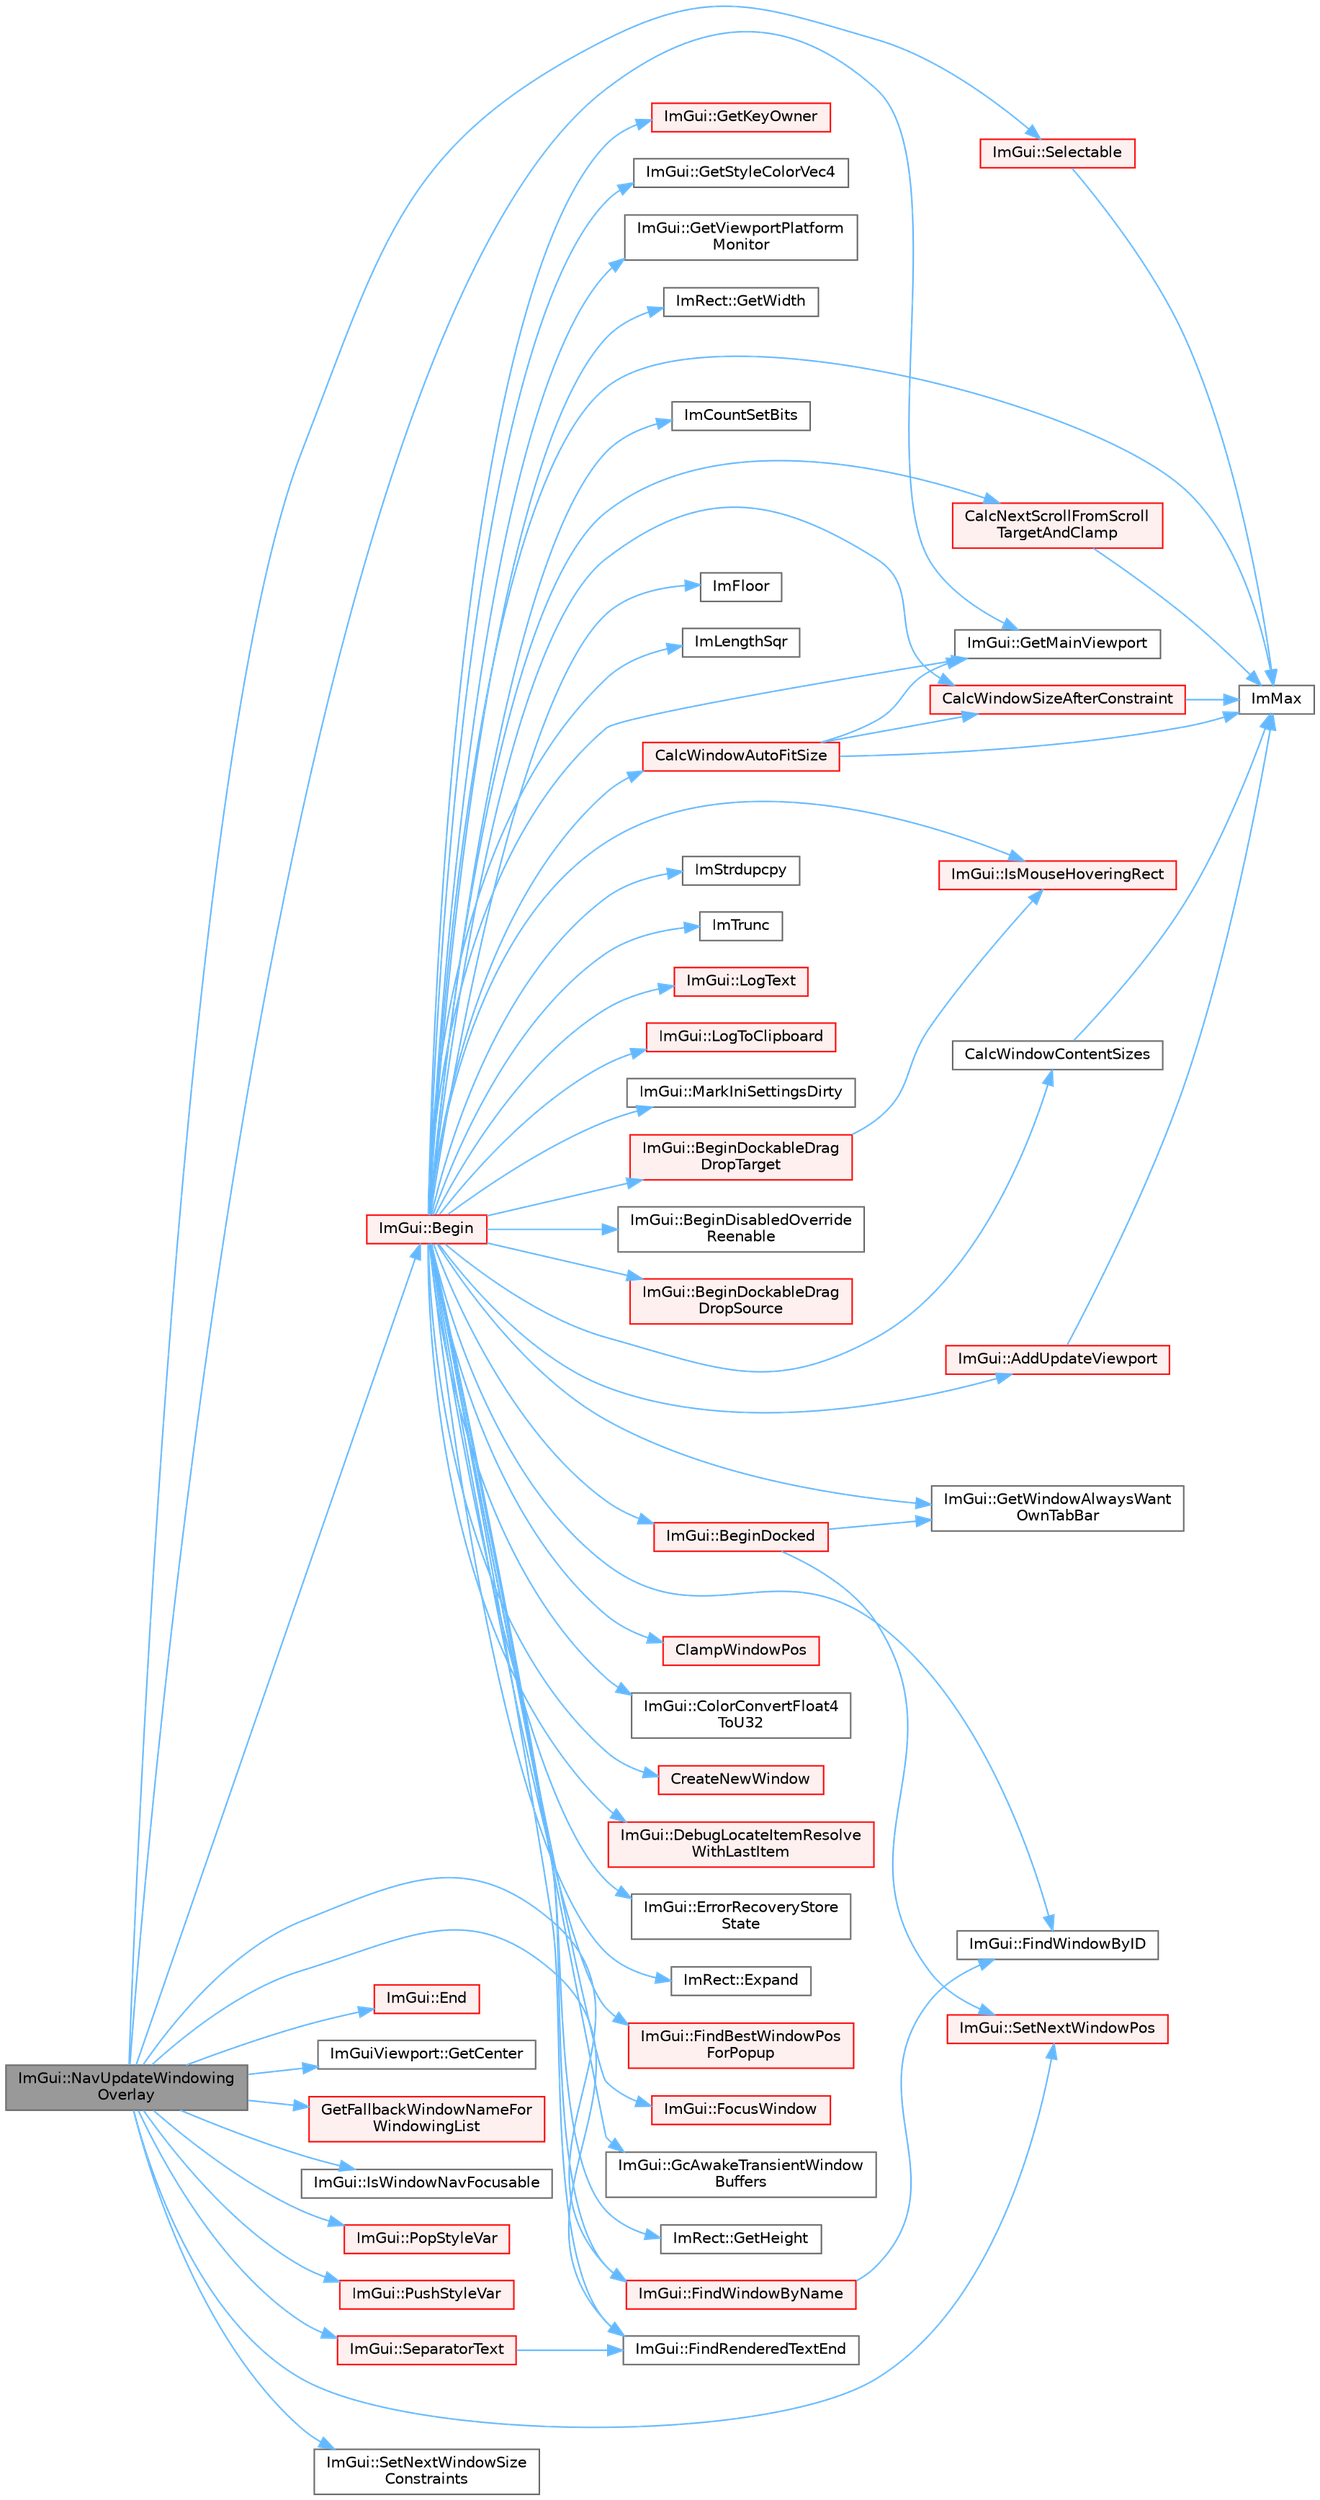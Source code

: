 digraph "ImGui::NavUpdateWindowingOverlay"
{
 // LATEX_PDF_SIZE
  bgcolor="transparent";
  edge [fontname=Helvetica,fontsize=10,labelfontname=Helvetica,labelfontsize=10];
  node [fontname=Helvetica,fontsize=10,shape=box,height=0.2,width=0.4];
  rankdir="LR";
  Node1 [id="Node000001",label="ImGui::NavUpdateWindowing\lOverlay",height=0.2,width=0.4,color="gray40", fillcolor="grey60", style="filled", fontcolor="black",tooltip=" "];
  Node1 -> Node2 [id="edge66_Node000001_Node000002",color="steelblue1",style="solid",tooltip=" "];
  Node2 [id="Node000002",label="ImGui::Begin",height=0.2,width=0.4,color="red", fillcolor="#FFF0F0", style="filled",URL="$namespace_im_gui.html#a581e58db0bc930bafa4a5d23093a2b99",tooltip=" "];
  Node2 -> Node3 [id="edge67_Node000002_Node000003",color="steelblue1",style="solid",tooltip=" "];
  Node3 [id="Node000003",label="ImGui::AddUpdateViewport",height=0.2,width=0.4,color="red", fillcolor="#FFF0F0", style="filled",URL="$namespace_im_gui.html#ada58e5d3e2efc3cef60f213d771408d8",tooltip=" "];
  Node3 -> Node5 [id="edge68_Node000003_Node000005",color="steelblue1",style="solid",tooltip=" "];
  Node5 [id="Node000005",label="ImMax",height=0.2,width=0.4,color="grey40", fillcolor="white", style="filled",URL="$imgui__internal_8h.html#a7667efd95147d0422f140917c71a9226",tooltip=" "];
  Node2 -> Node19 [id="edge69_Node000002_Node000019",color="steelblue1",style="solid",tooltip=" "];
  Node19 [id="Node000019",label="ImGui::BeginDisabledOverride\lReenable",height=0.2,width=0.4,color="grey40", fillcolor="white", style="filled",URL="$namespace_im_gui.html#a26b36756e219b7129f894e1c2feb17a8",tooltip=" "];
  Node2 -> Node20 [id="edge70_Node000002_Node000020",color="steelblue1",style="solid",tooltip=" "];
  Node20 [id="Node000020",label="ImGui::BeginDockableDrag\lDropSource",height=0.2,width=0.4,color="red", fillcolor="#FFF0F0", style="filled",URL="$namespace_im_gui.html#a7a435b1565d4884e42a5ee5667f21a1f",tooltip=" "];
  Node2 -> Node370 [id="edge71_Node000002_Node000370",color="steelblue1",style="solid",tooltip=" "];
  Node370 [id="Node000370",label="ImGui::BeginDockableDrag\lDropTarget",height=0.2,width=0.4,color="red", fillcolor="#FFF0F0", style="filled",URL="$namespace_im_gui.html#a1725ff3becdb963b97c16d69d4c9f308",tooltip=" "];
  Node370 -> Node77 [id="edge72_Node000370_Node000077",color="steelblue1",style="solid",tooltip=" "];
  Node77 [id="Node000077",label="ImGui::IsMouseHoveringRect",height=0.2,width=0.4,color="red", fillcolor="#FFF0F0", style="filled",URL="$namespace_im_gui.html#ae0b8ea0e06c457316d6aed6c5b2a1c25",tooltip=" "];
  Node2 -> Node414 [id="edge73_Node000002_Node000414",color="steelblue1",style="solid",tooltip=" "];
  Node414 [id="Node000414",label="ImGui::BeginDocked",height=0.2,width=0.4,color="red", fillcolor="#FFF0F0", style="filled",URL="$namespace_im_gui.html#a627bb85e7c0ab597360f63719bfb1e55",tooltip=" "];
  Node414 -> Node458 [id="edge74_Node000414_Node000458",color="steelblue1",style="solid",tooltip=" "];
  Node458 [id="Node000458",label="ImGui::GetWindowAlwaysWant\lOwnTabBar",height=0.2,width=0.4,color="grey40", fillcolor="white", style="filled",URL="$namespace_im_gui.html#ae1208499040a30ab6dfd30ca0d14fbc2",tooltip=" "];
  Node414 -> Node26 [id="edge75_Node000414_Node000026",color="steelblue1",style="solid",tooltip=" "];
  Node26 [id="Node000026",label="ImGui::SetNextWindowPos",height=0.2,width=0.4,color="red", fillcolor="#FFF0F0", style="filled",URL="$namespace_im_gui.html#afbccd31113430670b5ab2bf0d6f509bf",tooltip=" "];
  Node2 -> Node262 [id="edge76_Node000002_Node000262",color="steelblue1",style="solid",tooltip=" "];
  Node262 [id="Node000262",label="CalcNextScrollFromScroll\lTargetAndClamp",height=0.2,width=0.4,color="red", fillcolor="#FFF0F0", style="filled",URL="$imgui_8cpp.html#a07abb80a54115cb5cf9da03351e29533",tooltip=" "];
  Node262 -> Node5 [id="edge77_Node000262_Node000005",color="steelblue1",style="solid",tooltip=" "];
  Node2 -> Node238 [id="edge78_Node000002_Node000238",color="steelblue1",style="solid",tooltip=" "];
  Node238 [id="Node000238",label="CalcWindowAutoFitSize",height=0.2,width=0.4,color="red", fillcolor="#FFF0F0", style="filled",URL="$imgui_8cpp.html#acbe6338daf87dc6ab636f02f1367eb41",tooltip=" "];
  Node238 -> Node241 [id="edge79_Node000238_Node000241",color="steelblue1",style="solid",tooltip=" "];
  Node241 [id="Node000241",label="CalcWindowSizeAfterConstraint",height=0.2,width=0.4,color="red", fillcolor="#FFF0F0", style="filled",URL="$imgui_8cpp.html#a0c4618a6985c33c4936f1d9f1c7b26b4",tooltip=" "];
  Node241 -> Node5 [id="edge80_Node000241_Node000005",color="steelblue1",style="solid",tooltip=" "];
  Node238 -> Node242 [id="edge81_Node000238_Node000242",color="steelblue1",style="solid",tooltip=" "];
  Node242 [id="Node000242",label="ImGui::GetMainViewport",height=0.2,width=0.4,color="grey40", fillcolor="white", style="filled",URL="$namespace_im_gui.html#a7bf620af1d66ee7d7b06701894d23e60",tooltip=" "];
  Node238 -> Node5 [id="edge82_Node000238_Node000005",color="steelblue1",style="solid",tooltip=" "];
  Node2 -> Node243 [id="edge83_Node000002_Node000243",color="steelblue1",style="solid",tooltip=" "];
  Node243 [id="Node000243",label="CalcWindowContentSizes",height=0.2,width=0.4,color="grey40", fillcolor="white", style="filled",URL="$imgui_8cpp.html#a6eddef51b4880a9f1dca88837f71fc6e",tooltip=" "];
  Node243 -> Node5 [id="edge84_Node000243_Node000005",color="steelblue1",style="solid",tooltip=" "];
  Node2 -> Node241 [id="edge85_Node000002_Node000241",color="steelblue1",style="solid",tooltip=" "];
  Node2 -> Node460 [id="edge86_Node000002_Node000460",color="steelblue1",style="solid",tooltip=" "];
  Node460 [id="Node000460",label="ClampWindowPos",height=0.2,width=0.4,color="red", fillcolor="#FFF0F0", style="filled",URL="$imgui_8cpp.html#a27b88f27774c413d5578ab6a3f989872",tooltip=" "];
  Node2 -> Node89 [id="edge87_Node000002_Node000089",color="steelblue1",style="solid",tooltip=" "];
  Node89 [id="Node000089",label="ImGui::ColorConvertFloat4\lToU32",height=0.2,width=0.4,color="grey40", fillcolor="white", style="filled",URL="$namespace_im_gui.html#abe2691de0b1a71c774ab24cc91564a94",tooltip=" "];
  Node2 -> Node461 [id="edge88_Node000002_Node000461",color="steelblue1",style="solid",tooltip=" "];
  Node461 [id="Node000461",label="CreateNewWindow",height=0.2,width=0.4,color="red", fillcolor="#FFF0F0", style="filled",URL="$imgui_8cpp.html#a3c92847eb67e7138e6f9af0ee66d3b33",tooltip=" "];
  Node2 -> Node111 [id="edge89_Node000002_Node000111",color="steelblue1",style="solid",tooltip=" "];
  Node111 [id="Node000111",label="ImGui::DebugLocateItemResolve\lWithLastItem",height=0.2,width=0.4,color="red", fillcolor="#FFF0F0", style="filled",URL="$namespace_im_gui.html#ae8ab0d7dfc90af8e82db3ed9e7829219",tooltip=" "];
  Node2 -> Node467 [id="edge90_Node000002_Node000467",color="steelblue1",style="solid",tooltip=" "];
  Node467 [id="Node000467",label="ImGui::ErrorRecoveryStore\lState",height=0.2,width=0.4,color="grey40", fillcolor="white", style="filled",URL="$namespace_im_gui.html#ac961d81019f580ffaec6b8857635a348",tooltip=" "];
  Node2 -> Node192 [id="edge91_Node000002_Node000192",color="steelblue1",style="solid",tooltip=" "];
  Node192 [id="Node000192",label="ImRect::Expand",height=0.2,width=0.4,color="grey40", fillcolor="white", style="filled",URL="$struct_im_rect.html#af33a7424c3341d08acd69da30c27c753",tooltip=" "];
  Node2 -> Node468 [id="edge92_Node000002_Node000468",color="steelblue1",style="solid",tooltip=" "];
  Node468 [id="Node000468",label="ImGui::FindBestWindowPos\lForPopup",height=0.2,width=0.4,color="red", fillcolor="#FFF0F0", style="filled",URL="$namespace_im_gui.html#a310ff87cbe678e2c632bf1f5577a7fbd",tooltip=" "];
  Node2 -> Node147 [id="edge93_Node000002_Node000147",color="steelblue1",style="solid",tooltip=" "];
  Node147 [id="Node000147",label="ImGui::FindRenderedTextEnd",height=0.2,width=0.4,color="grey40", fillcolor="white", style="filled",URL="$namespace_im_gui.html#a7671e1dbc803a31b06081b52a771d83f",tooltip=" "];
  Node2 -> Node247 [id="edge94_Node000002_Node000247",color="steelblue1",style="solid",tooltip=" "];
  Node247 [id="Node000247",label="ImGui::FindWindowByID",height=0.2,width=0.4,color="grey40", fillcolor="white", style="filled",URL="$namespace_im_gui.html#a82204d8800dc3a072ddbcbd2aecc48ac",tooltip=" "];
  Node2 -> Node246 [id="edge95_Node000002_Node000246",color="steelblue1",style="solid",tooltip=" "];
  Node246 [id="Node000246",label="ImGui::FindWindowByName",height=0.2,width=0.4,color="red", fillcolor="#FFF0F0", style="filled",URL="$namespace_im_gui.html#abca25f22c02e73d5eb2e9c72c4557813",tooltip=" "];
  Node246 -> Node247 [id="edge96_Node000246_Node000247",color="steelblue1",style="solid",tooltip=" "];
  Node2 -> Node31 [id="edge97_Node000002_Node000031",color="steelblue1",style="solid",tooltip=" "];
  Node31 [id="Node000031",label="ImGui::FocusWindow",height=0.2,width=0.4,color="red", fillcolor="#FFF0F0", style="filled",URL="$namespace_im_gui.html#a27aa6f2f3aa11778c6d023b1b223f262",tooltip=" "];
  Node2 -> Node469 [id="edge98_Node000002_Node000469",color="steelblue1",style="solid",tooltip=" "];
  Node469 [id="Node000469",label="ImGui::GcAwakeTransientWindow\lBuffers",height=0.2,width=0.4,color="grey40", fillcolor="white", style="filled",URL="$namespace_im_gui.html#ad70feca33961fb47a8074074a8da2f80",tooltip=" "];
  Node2 -> Node13 [id="edge99_Node000002_Node000013",color="steelblue1",style="solid",tooltip=" "];
  Node13 [id="Node000013",label="ImRect::GetHeight",height=0.2,width=0.4,color="grey40", fillcolor="white", style="filled",URL="$struct_im_rect.html#a748d8ae9cb26508951ec6e2f2df0625b",tooltip=" "];
  Node2 -> Node470 [id="edge100_Node000002_Node000470",color="steelblue1",style="solid",tooltip=" "];
  Node470 [id="Node000470",label="ImGui::GetKeyOwner",height=0.2,width=0.4,color="red", fillcolor="#FFF0F0", style="filled",URL="$namespace_im_gui.html#a3976abb319f95d75fe9f6866f9956701",tooltip=" "];
  Node2 -> Node242 [id="edge101_Node000002_Node000242",color="steelblue1",style="solid",tooltip=" "];
  Node2 -> Node471 [id="edge102_Node000002_Node000471",color="steelblue1",style="solid",tooltip=" "];
  Node471 [id="Node000471",label="ImGui::GetStyleColorVec4",height=0.2,width=0.4,color="grey40", fillcolor="white", style="filled",URL="$namespace_im_gui.html#ad838e580972e2c4b3da2b0f60754b662",tooltip=" "];
  Node2 -> Node451 [id="edge103_Node000002_Node000451",color="steelblue1",style="solid",tooltip=" "];
  Node451 [id="Node000451",label="ImGui::GetViewportPlatform\lMonitor",height=0.2,width=0.4,color="grey40", fillcolor="white", style="filled",URL="$namespace_im_gui.html#a2f6bbca8b37a24999b5d04caa77ea6fd",tooltip=" "];
  Node2 -> Node14 [id="edge104_Node000002_Node000014",color="steelblue1",style="solid",tooltip=" "];
  Node14 [id="Node000014",label="ImRect::GetWidth",height=0.2,width=0.4,color="grey40", fillcolor="white", style="filled",URL="$struct_im_rect.html#afa75cb8491f20901c96166d17dcddac4",tooltip=" "];
  Node2 -> Node458 [id="edge105_Node000002_Node000458",color="steelblue1",style="solid",tooltip=" "];
  Node2 -> Node472 [id="edge106_Node000002_Node000472",color="steelblue1",style="solid",tooltip=" "];
  Node472 [id="Node000472",label="ImCountSetBits",height=0.2,width=0.4,color="grey40", fillcolor="white", style="filled",URL="$imgui__internal_8h.html#aacb58e1a4fda4df9644238d9679d1173",tooltip=" "];
  Node2 -> Node186 [id="edge107_Node000002_Node000186",color="steelblue1",style="solid",tooltip=" "];
  Node186 [id="Node000186",label="ImFloor",height=0.2,width=0.4,color="grey40", fillcolor="white", style="filled",URL="$imgui__internal_8h.html#a51a84b6be21807818b857a8565d97912",tooltip=" "];
  Node2 -> Node403 [id="edge108_Node000002_Node000403",color="steelblue1",style="solid",tooltip=" "];
  Node403 [id="Node000403",label="ImLengthSqr",height=0.2,width=0.4,color="grey40", fillcolor="white", style="filled",URL="$imgui__internal_8h.html#a2fa5cb39358b9b4b5fbe3750e648e19e",tooltip=" "];
  Node2 -> Node5 [id="edge109_Node000002_Node000005",color="steelblue1",style="solid",tooltip=" "];
  Node2 -> Node473 [id="edge110_Node000002_Node000473",color="steelblue1",style="solid",tooltip=" "];
  Node473 [id="Node000473",label="ImStrdupcpy",height=0.2,width=0.4,color="grey40", fillcolor="white", style="filled",URL="$imgui_8cpp.html#a06300f2f0f0cd710841ac9e7ef771354",tooltip=" "];
  Node2 -> Node97 [id="edge111_Node000002_Node000097",color="steelblue1",style="solid",tooltip=" "];
  Node97 [id="Node000097",label="ImTrunc",height=0.2,width=0.4,color="grey40", fillcolor="white", style="filled",URL="$imgui__internal_8h.html#a34870cae27ccd450c17ec3d3910b2da4",tooltip=" "];
  Node2 -> Node77 [id="edge112_Node000002_Node000077",color="steelblue1",style="solid",tooltip=" "];
  Node2 -> Node271 [id="edge113_Node000002_Node000271",color="steelblue1",style="solid",tooltip=" "];
  Node271 [id="Node000271",label="ImGui::LogText",height=0.2,width=0.4,color="red", fillcolor="#FFF0F0", style="filled",URL="$namespace_im_gui.html#aa548475d8f771ab6524d73d900a41198",tooltip=" "];
  Node2 -> Node474 [id="edge114_Node000002_Node000474",color="steelblue1",style="solid",tooltip=" "];
  Node474 [id="Node000474",label="ImGui::LogToClipboard",height=0.2,width=0.4,color="red", fillcolor="#FFF0F0", style="filled",URL="$namespace_im_gui.html#a70e12f01ecb65747c9a70b73555b6ec1",tooltip=" "];
  Node2 -> Node215 [id="edge115_Node000002_Node000215",color="steelblue1",style="solid",tooltip=" "];
  Node215 [id="Node000215",label="ImGui::MarkIniSettingsDirty",height=0.2,width=0.4,color="grey40", fillcolor="white", style="filled",URL="$namespace_im_gui.html#aee9b660c1d6786c00fc47c71c66eb1eb",tooltip=" "];
  Node1 -> Node84 [id="edge116_Node000001_Node000084",color="steelblue1",style="solid",tooltip=" "];
  Node84 [id="Node000084",label="ImGui::End",height=0.2,width=0.4,color="red", fillcolor="#FFF0F0", style="filled",URL="$namespace_im_gui.html#a5479d93794a004c67ceb6d13f37c8254",tooltip=" "];
  Node1 -> Node147 [id="edge117_Node000001_Node000147",color="steelblue1",style="solid",tooltip=" "];
  Node1 -> Node246 [id="edge118_Node000001_Node000246",color="steelblue1",style="solid",tooltip=" "];
  Node1 -> Node515 [id="edge119_Node000001_Node000515",color="steelblue1",style="solid",tooltip=" "];
  Node515 [id="Node000515",label="ImGuiViewport::GetCenter",height=0.2,width=0.4,color="grey40", fillcolor="white", style="filled",URL="$struct_im_gui_viewport.html#aecb8b050853aae709f64b82319699bf8",tooltip=" "];
  Node1 -> Node516 [id="edge120_Node000001_Node000516",color="steelblue1",style="solid",tooltip=" "];
  Node516 [id="Node000516",label="GetFallbackWindowNameFor\lWindowingList",height=0.2,width=0.4,color="red", fillcolor="#FFF0F0", style="filled",URL="$imgui_8cpp.html#ad8ee11a0e069f93470970d567b81f1f3",tooltip=" "];
  Node1 -> Node242 [id="edge121_Node000001_Node000242",color="steelblue1",style="solid",tooltip=" "];
  Node1 -> Node517 [id="edge122_Node000001_Node000517",color="steelblue1",style="solid",tooltip=" "];
  Node517 [id="Node000517",label="ImGui::IsWindowNavFocusable",height=0.2,width=0.4,color="grey40", fillcolor="white", style="filled",URL="$namespace_im_gui.html#a6dfaa7187edcbc862be2edb2bbc987bb",tooltip=" "];
  Node1 -> Node251 [id="edge123_Node000001_Node000251",color="steelblue1",style="solid",tooltip=" "];
  Node251 [id="Node000251",label="ImGui::PopStyleVar",height=0.2,width=0.4,color="red", fillcolor="#FFF0F0", style="filled",URL="$namespace_im_gui.html#a14116e57d81e326adef2a702e65781d4",tooltip=" "];
  Node1 -> Node518 [id="edge124_Node000001_Node000518",color="steelblue1",style="solid",tooltip=" "];
  Node518 [id="Node000518",label="ImGui::PushStyleVar",height=0.2,width=0.4,color="red", fillcolor="#FFF0F0", style="filled",URL="$namespace_im_gui.html#aab3f43009094462cf2a5eb554785949b",tooltip=" "];
  Node1 -> Node277 [id="edge125_Node000001_Node000277",color="steelblue1",style="solid",tooltip=" "];
  Node277 [id="Node000277",label="ImGui::Selectable",height=0.2,width=0.4,color="red", fillcolor="#FFF0F0", style="filled",URL="$namespace_im_gui.html#af98575238bda183a523df19fb447af60",tooltip=" "];
  Node277 -> Node5 [id="edge126_Node000277_Node000005",color="steelblue1",style="solid",tooltip=" "];
  Node1 -> Node519 [id="edge127_Node000001_Node000519",color="steelblue1",style="solid",tooltip=" "];
  Node519 [id="Node000519",label="ImGui::SeparatorText",height=0.2,width=0.4,color="red", fillcolor="#FFF0F0", style="filled",URL="$namespace_im_gui.html#a35e04f2c996f8634bfda0fa1c07572d9",tooltip=" "];
  Node519 -> Node147 [id="edge128_Node000519_Node000147",color="steelblue1",style="solid",tooltip=" "];
  Node1 -> Node26 [id="edge129_Node000001_Node000026",color="steelblue1",style="solid",tooltip=" "];
  Node1 -> Node255 [id="edge130_Node000001_Node000255",color="steelblue1",style="solid",tooltip=" "];
  Node255 [id="Node000255",label="ImGui::SetNextWindowSize\lConstraints",height=0.2,width=0.4,color="grey40", fillcolor="white", style="filled",URL="$namespace_im_gui.html#a157d5bcc362951e77eb3236864e879ce",tooltip=" "];
}
